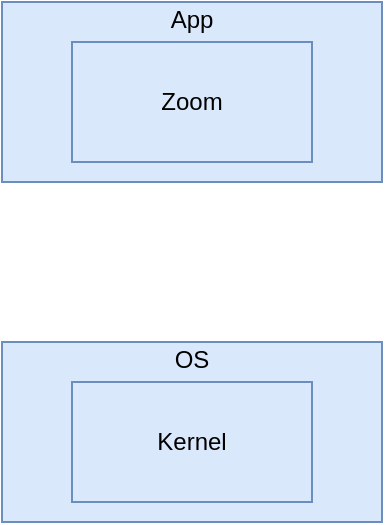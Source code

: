 <mxfile version="16.1.2" type="github">
  <diagram id="J8v5nOwloBeOroNvl-C5" name="Page-1">
    <mxGraphModel dx="761" dy="558" grid="1" gridSize="10" guides="1" tooltips="1" connect="1" arrows="1" fold="1" page="1" pageScale="1" pageWidth="827" pageHeight="1169" math="0" shadow="0">
      <root>
        <mxCell id="0" />
        <mxCell id="1" parent="0" />
        <mxCell id="k5aMiG2UluXMkMwgCBKv-1" value="OS&lt;br&gt;&lt;br&gt;&lt;br&gt;&lt;br&gt;&lt;br&gt;&lt;br&gt;" style="rounded=0;whiteSpace=wrap;html=1;fillColor=#dae8fc;strokeColor=#6c8ebf;" vertex="1" parent="1">
          <mxGeometry x="224" y="180" width="190" height="90" as="geometry" />
        </mxCell>
        <mxCell id="k5aMiG2UluXMkMwgCBKv-2" value="Kernel" style="rounded=0;whiteSpace=wrap;html=1;fillColor=#dae8fc;strokeColor=#6c8ebf;" vertex="1" parent="1">
          <mxGeometry x="259" y="200" width="120" height="60" as="geometry" />
        </mxCell>
        <mxCell id="k5aMiG2UluXMkMwgCBKv-3" value="App&lt;br&gt;&lt;br&gt;&lt;br&gt;&lt;br&gt;&lt;br&gt;&lt;br&gt;" style="rounded=0;whiteSpace=wrap;html=1;fillColor=#dae8fc;strokeColor=#6c8ebf;" vertex="1" parent="1">
          <mxGeometry x="224" y="10" width="190" height="90" as="geometry" />
        </mxCell>
        <mxCell id="k5aMiG2UluXMkMwgCBKv-4" value="Zoom" style="rounded=0;whiteSpace=wrap;html=1;fillColor=#dae8fc;strokeColor=#6c8ebf;" vertex="1" parent="1">
          <mxGeometry x="259" y="30" width="120" height="60" as="geometry" />
        </mxCell>
      </root>
    </mxGraphModel>
  </diagram>
</mxfile>
